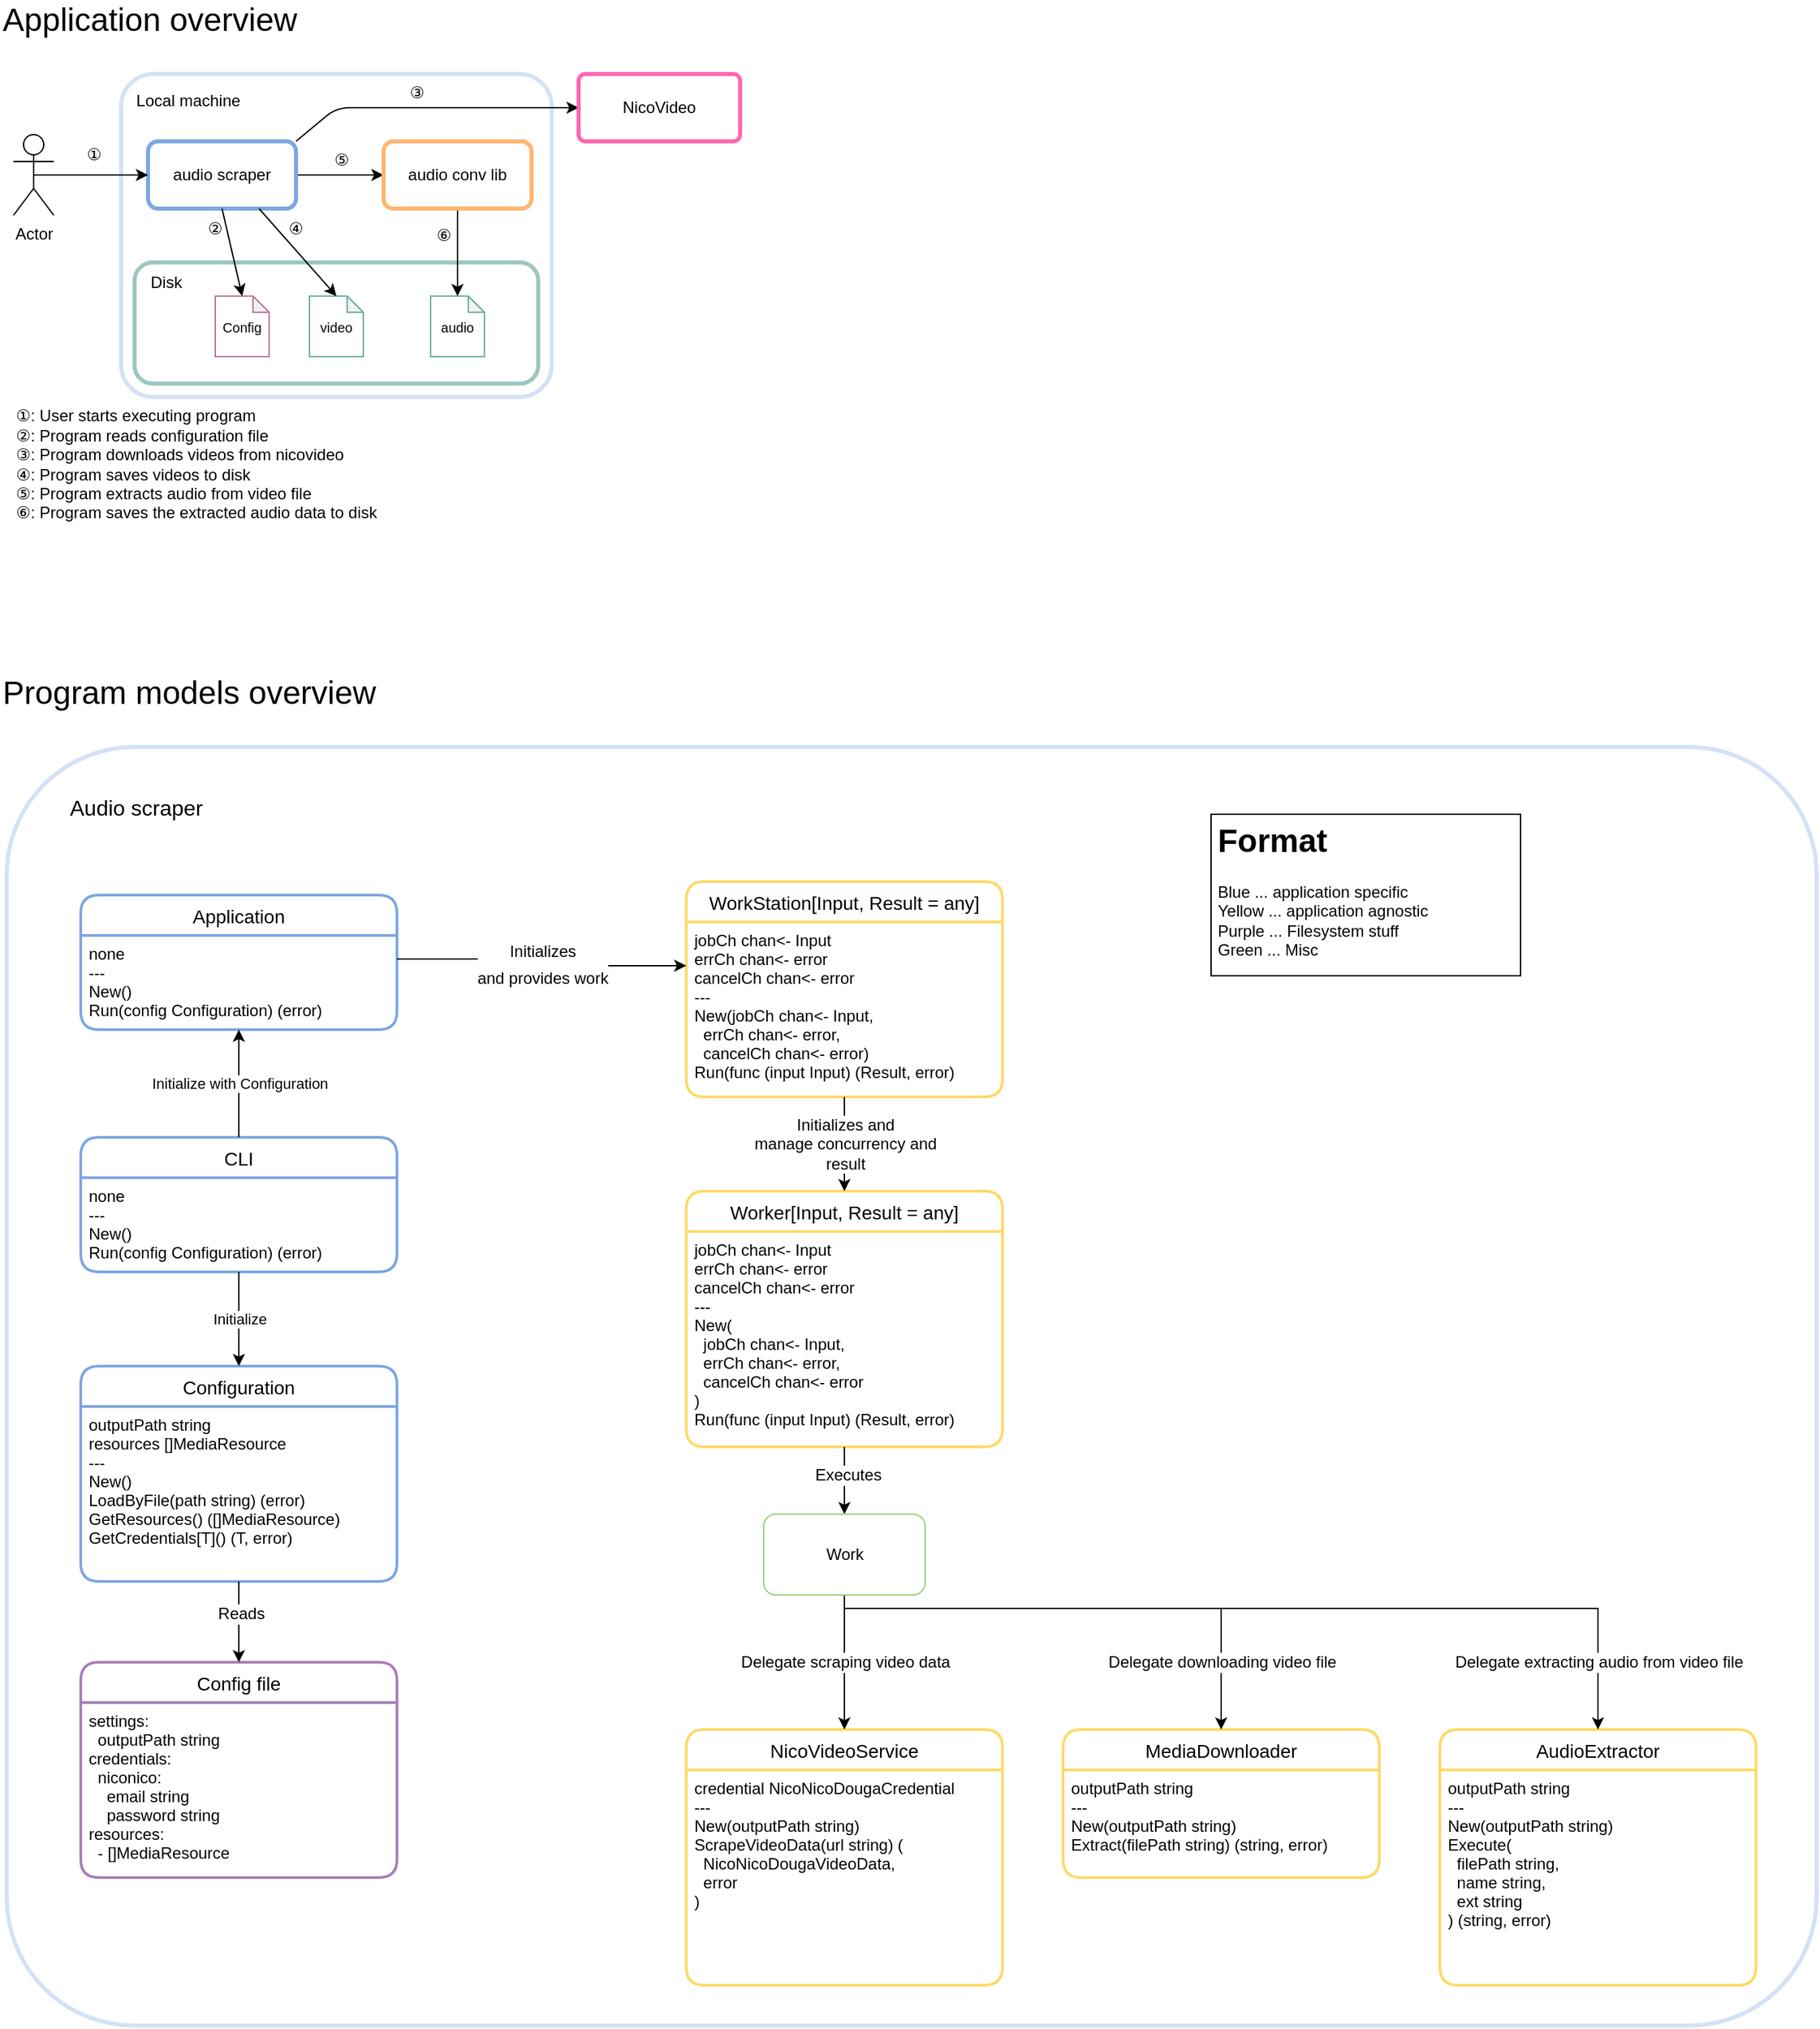 <mxfile version="15.7.0" type="device"><diagram id="R2lEEEUBdFMjLlhIrx00" name="Page-1"><mxGraphModel dx="1426" dy="739" grid="1" gridSize="10" guides="1" tooltips="1" connect="1" arrows="1" fold="1" page="1" pageScale="1" pageWidth="850" pageHeight="1100" math="0" shadow="0" extFonts="Permanent Marker^https://fonts.googleapis.com/css?family=Permanent+Marker"><root><mxCell id="0"/><mxCell id="1" parent="0"/><mxCell id="x89lHi3yCZCwqDI0kNVP-3" value="Actor" style="shape=umlActor;verticalLabelPosition=bottom;verticalAlign=top;html=1;outlineConnect=0;" parent="1" vertex="1"><mxGeometry x="50" y="185" width="30" height="60" as="geometry"/></mxCell><mxCell id="x89lHi3yCZCwqDI0kNVP-2" value="" style="rounded=1;arcSize=10;whiteSpace=wrap;html=1;align=center;strokeWidth=3;strokeColor=#D4E1F5;" parent="1" vertex="1"><mxGeometry x="130" y="140" width="320" height="240" as="geometry"/></mxCell><mxCell id="x89lHi3yCZCwqDI0kNVP-9" value="Local machine" style="text;html=1;strokeColor=none;fillColor=none;align=center;verticalAlign=middle;whiteSpace=wrap;rounded=0;" parent="1" vertex="1"><mxGeometry x="140" y="150" width="80" height="20" as="geometry"/></mxCell><mxCell id="x89lHi3yCZCwqDI0kNVP-10" value="" style="rounded=1;whiteSpace=wrap;html=1;strokeWidth=3;strokeColor=#9AC7BF;" parent="1" vertex="1"><mxGeometry x="140" y="280" width="300" height="90" as="geometry"/></mxCell><mxCell id="x89lHi3yCZCwqDI0kNVP-11" value="Disk" style="text;html=1;strokeColor=none;fillColor=none;align=left;verticalAlign=middle;whiteSpace=wrap;rounded=0;" parent="1" vertex="1"><mxGeometry x="150" y="285" width="50" height="20" as="geometry"/></mxCell><mxCell id="x89lHi3yCZCwqDI0kNVP-33" style="edgeStyle=orthogonalEdgeStyle;rounded=0;orthogonalLoop=1;jettySize=auto;html=1;exitX=1;exitY=0.5;exitDx=0;exitDy=0;entryX=0;entryY=0.5;entryDx=0;entryDy=0;" parent="1" source="x89lHi3yCZCwqDI0kNVP-12" target="x89lHi3yCZCwqDI0kNVP-32" edge="1"><mxGeometry relative="1" as="geometry"/></mxCell><mxCell id="x89lHi3yCZCwqDI0kNVP-12" value="audio scraper" style="rounded=1;whiteSpace=wrap;html=1;strokeWidth=3;strokeColor=#7EA6E0;" parent="1" vertex="1"><mxGeometry x="150" y="190" width="110" height="50" as="geometry"/></mxCell><mxCell id="x89lHi3yCZCwqDI0kNVP-21" value="&lt;font style=&quot;font-size: 10px&quot;&gt;Config&lt;/font&gt;" style="shape=note;whiteSpace=wrap;html=1;backgroundOutline=1;darkOpacity=0.05;strokeWidth=1;fillColor=none;gradientColor=none;size=12;strokeColor=#B5739D;" parent="1" vertex="1"><mxGeometry x="200" y="305" width="40" height="45" as="geometry"/></mxCell><mxCell id="x89lHi3yCZCwqDI0kNVP-23" value="" style="endArrow=classic;html=1;exitX=0.5;exitY=0.5;exitDx=0;exitDy=0;exitPerimeter=0;entryX=0;entryY=0.5;entryDx=0;entryDy=0;" parent="1" source="x89lHi3yCZCwqDI0kNVP-3" target="x89lHi3yCZCwqDI0kNVP-12" edge="1"><mxGeometry width="50" height="50" relative="1" as="geometry"><mxPoint x="360" y="360" as="sourcePoint"/><mxPoint x="410" y="310" as="targetPoint"/></mxGeometry></mxCell><mxCell id="x89lHi3yCZCwqDI0kNVP-26" value="" style="endArrow=classic;html=1;entryX=0.5;entryY=0;entryDx=0;entryDy=0;entryPerimeter=0;exitX=0.5;exitY=1;exitDx=0;exitDy=0;" parent="1" source="x89lHi3yCZCwqDI0kNVP-12" target="x89lHi3yCZCwqDI0kNVP-21" edge="1"><mxGeometry width="50" height="50" relative="1" as="geometry"><mxPoint x="390" y="380" as="sourcePoint"/><mxPoint x="440" y="330" as="targetPoint"/></mxGeometry></mxCell><mxCell id="x89lHi3yCZCwqDI0kNVP-27" value="" style="endArrow=classic;html=1;entryX=0;entryY=0.5;entryDx=0;entryDy=0;exitX=1;exitY=0;exitDx=0;exitDy=0;" parent="1" source="x89lHi3yCZCwqDI0kNVP-12" target="x89lHi3yCZCwqDI0kNVP-5" edge="1"><mxGeometry width="50" height="50" relative="1" as="geometry"><mxPoint x="390" y="380" as="sourcePoint"/><mxPoint x="440" y="330" as="targetPoint"/><Array as="points"><mxPoint x="290" y="165"/></Array></mxGeometry></mxCell><mxCell id="x89lHi3yCZCwqDI0kNVP-5" value="NicoVideo" style="rounded=1;arcSize=10;whiteSpace=wrap;html=1;align=center;strokeWidth=3;strokeColor=#FF66B3;" parent="1" vertex="1"><mxGeometry x="470" y="140" width="120" height="50" as="geometry"/></mxCell><mxCell id="x89lHi3yCZCwqDI0kNVP-29" value="&lt;font style=&quot;font-size: 10px&quot;&gt;video&lt;/font&gt;" style="shape=note;whiteSpace=wrap;html=1;backgroundOutline=1;darkOpacity=0.05;strokeWidth=1;fillColor=none;gradientColor=none;size=12;strokeColor=#67AB9F;" parent="1" vertex="1"><mxGeometry x="270" y="305" width="40" height="45" as="geometry"/></mxCell><mxCell id="x89lHi3yCZCwqDI0kNVP-30" value="" style="endArrow=classic;html=1;exitX=0.75;exitY=1;exitDx=0;exitDy=0;entryX=0.5;entryY=0;entryDx=0;entryDy=0;entryPerimeter=0;" parent="1" source="x89lHi3yCZCwqDI0kNVP-12" target="x89lHi3yCZCwqDI0kNVP-29" edge="1"><mxGeometry width="50" height="50" relative="1" as="geometry"><mxPoint x="400" y="350" as="sourcePoint"/><mxPoint x="450" y="300" as="targetPoint"/></mxGeometry></mxCell><mxCell id="x89lHi3yCZCwqDI0kNVP-31" value="&lt;font style=&quot;font-size: 10px&quot;&gt;audio&lt;/font&gt;" style="shape=note;whiteSpace=wrap;html=1;backgroundOutline=1;darkOpacity=0.05;strokeWidth=1;fillColor=none;gradientColor=none;size=12;strokeColor=#67AB9F;" parent="1" vertex="1"><mxGeometry x="360" y="305" width="40" height="45" as="geometry"/></mxCell><mxCell id="x89lHi3yCZCwqDI0kNVP-34" style="edgeStyle=orthogonalEdgeStyle;rounded=0;orthogonalLoop=1;jettySize=auto;html=1;exitX=0.5;exitY=1;exitDx=0;exitDy=0;entryX=0.5;entryY=0;entryDx=0;entryDy=0;entryPerimeter=0;" parent="1" source="x89lHi3yCZCwqDI0kNVP-32" target="x89lHi3yCZCwqDI0kNVP-31" edge="1"><mxGeometry relative="1" as="geometry"/></mxCell><mxCell id="x89lHi3yCZCwqDI0kNVP-32" value="audio conv lib" style="rounded=1;whiteSpace=wrap;html=1;strokeWidth=3;strokeColor=#FFB570;" parent="1" vertex="1"><mxGeometry x="325" y="190" width="110" height="50" as="geometry"/></mxCell><mxCell id="x89lHi3yCZCwqDI0kNVP-35" value="①" style="text;html=1;strokeColor=none;fillColor=none;align=center;verticalAlign=middle;whiteSpace=wrap;rounded=0;" parent="1" vertex="1"><mxGeometry x="100" y="190" width="20" height="20" as="geometry"/></mxCell><mxCell id="x89lHi3yCZCwqDI0kNVP-36" value="②" style="text;html=1;strokeColor=none;fillColor=none;align=center;verticalAlign=middle;whiteSpace=wrap;rounded=0;" parent="1" vertex="1"><mxGeometry x="190" y="245" width="20" height="20" as="geometry"/></mxCell><mxCell id="x89lHi3yCZCwqDI0kNVP-37" value="③" style="text;html=1;strokeColor=none;fillColor=none;align=center;verticalAlign=middle;whiteSpace=wrap;rounded=0;" parent="1" vertex="1"><mxGeometry x="340" y="144" width="20" height="20" as="geometry"/></mxCell><mxCell id="x89lHi3yCZCwqDI0kNVP-38" value="④" style="text;html=1;strokeColor=none;fillColor=none;align=center;verticalAlign=middle;whiteSpace=wrap;rounded=0;" parent="1" vertex="1"><mxGeometry x="250" y="245" width="20" height="20" as="geometry"/></mxCell><mxCell id="x89lHi3yCZCwqDI0kNVP-39" value="⑤" style="text;html=1;strokeColor=none;fillColor=none;align=center;verticalAlign=middle;whiteSpace=wrap;rounded=0;" parent="1" vertex="1"><mxGeometry x="284" y="194" width="20" height="20" as="geometry"/></mxCell><mxCell id="x89lHi3yCZCwqDI0kNVP-40" value="⑥" style="text;html=1;strokeColor=none;fillColor=none;align=center;verticalAlign=middle;whiteSpace=wrap;rounded=0;" parent="1" vertex="1"><mxGeometry x="360" y="250" width="20" height="20" as="geometry"/></mxCell><mxCell id="x89lHi3yCZCwqDI0kNVP-41" value="Application overview" style="text;html=1;strokeColor=none;fillColor=none;align=left;verticalAlign=middle;whiteSpace=wrap;rounded=0;fontSize=24;" parent="1" vertex="1"><mxGeometry x="40" y="90" width="230" height="20" as="geometry"/></mxCell><mxCell id="x89lHi3yCZCwqDI0kNVP-43" value="①: User starts executing program&lt;br&gt;②: Program reads configuration file&lt;br&gt;③: Program downloads videos from nicovideo&lt;br&gt;④: Program saves videos to disk&lt;br&gt;⑤: Program extracts audio from video file&lt;br&gt;⑥: Program saves the extracted audio data to disk" style="text;html=1;strokeColor=none;fillColor=none;align=left;verticalAlign=middle;whiteSpace=wrap;rounded=0;fontSize=12;" parent="1" vertex="1"><mxGeometry x="50" y="390" width="370" height="80" as="geometry"/></mxCell><mxCell id="hpQlUhlg8BPZ54sxjIZC-1" value="Program models overview" style="text;html=1;strokeColor=none;fillColor=none;align=left;verticalAlign=middle;rounded=0;fontSize=24;" parent="1" vertex="1"><mxGeometry x="40" y="590" width="300" height="20" as="geometry"/></mxCell><mxCell id="hpQlUhlg8BPZ54sxjIZC-2" value="" style="rounded=1;arcSize=10;whiteSpace=wrap;html=1;align=center;strokeWidth=3;strokeColor=#D4E1F5;" parent="1" vertex="1"><mxGeometry x="45" y="640" width="1345" height="950" as="geometry"/></mxCell><mxCell id="hpQlUhlg8BPZ54sxjIZC-3" value="&lt;font style=&quot;font-size: 16px&quot;&gt;Audio scraper&lt;/font&gt;" style="text;html=1;strokeColor=none;fillColor=none;align=left;verticalAlign=middle;rounded=0;" parent="1" vertex="1"><mxGeometry x="90" y="670" width="110" height="30" as="geometry"/></mxCell><mxCell id="hpQlUhlg8BPZ54sxjIZC-16" style="edgeStyle=orthogonalEdgeStyle;rounded=0;orthogonalLoop=1;jettySize=auto;html=1;exitX=1;exitY=0.5;exitDx=0;exitDy=0;" parent="1" edge="1"><mxGeometry relative="1" as="geometry"><Array as="points"><mxPoint x="385" y="760"/><mxPoint x="385" y="760"/></Array><mxPoint x="400" y="760" as="targetPoint"/></mxGeometry></mxCell><mxCell id="hpQlUhlg8BPZ54sxjIZC-30" style="edgeStyle=orthogonalEdgeStyle;rounded=0;orthogonalLoop=1;jettySize=auto;html=1;exitX=1;exitY=0.5;exitDx=0;exitDy=0;entryX=0;entryY=0.5;entryDx=0;entryDy=0;endArrow=ERmany;endFill=0;" parent="1" edge="1"><mxGeometry relative="1" as="geometry"><mxPoint x="560" y="760" as="targetPoint"/></mxGeometry></mxCell><mxCell id="hpQlUhlg8BPZ54sxjIZC-31" style="edgeStyle=orthogonalEdgeStyle;rounded=0;orthogonalLoop=1;jettySize=auto;html=1;exitX=0.25;exitY=1;exitDx=0;exitDy=0;entryX=0.75;entryY=0;entryDx=0;entryDy=0;endArrow=classic;endFill=1;" parent="1" edge="1"><mxGeometry relative="1" as="geometry"><Array as="points"><mxPoint x="590" y="800"/><mxPoint x="580" y="800"/></Array><mxPoint x="580" y="820" as="targetPoint"/></mxGeometry></mxCell><mxCell id="VvpjeEXXerQei1ek4trD-18" value="Application" style="swimlane;childLayout=stackLayout;horizontal=1;startSize=30;horizontalStack=0;rounded=1;fontSize=14;fontStyle=0;strokeWidth=2;resizeParent=0;resizeLast=1;shadow=0;dashed=0;align=center;fontColor=#000000;strokeColor=#7EA6E0;" parent="1" vertex="1"><mxGeometry x="100" y="750" width="235" height="100" as="geometry"/></mxCell><mxCell id="VvpjeEXXerQei1ek4trD-19" value="none&#10;---&#10;New()&#10;Run(config Configuration) (error)" style="align=left;strokeColor=none;fillColor=none;spacingLeft=4;fontSize=12;verticalAlign=top;resizable=0;rotatable=0;part=1;" parent="VvpjeEXXerQei1ek4trD-18" vertex="1"><mxGeometry y="30" width="235" height="70" as="geometry"/></mxCell><mxCell id="VvpjeEXXerQei1ek4trD-25" value="&lt;h1&gt;&lt;span&gt;Format&lt;/span&gt;&lt;/h1&gt;&lt;div&gt;Blue ... application specific&lt;/div&gt;&lt;div&gt;Yellow ... application agnostic&lt;/div&gt;&lt;div&gt;Purple ... Filesystem stuff&lt;/div&gt;&lt;div&gt;Green ... Misc&lt;/div&gt;" style="text;html=1;strokeColor=default;fillColor=none;spacing=5;spacingTop=-20;whiteSpace=wrap;overflow=hidden;rounded=0;fontColor=#000000;align=left;" parent="1" vertex="1"><mxGeometry x="940" y="690" width="230" height="120" as="geometry"/></mxCell><mxCell id="VvpjeEXXerQei1ek4trD-26" value="Configuration" style="swimlane;childLayout=stackLayout;horizontal=1;startSize=30;horizontalStack=0;rounded=1;fontSize=14;fontStyle=0;strokeWidth=2;resizeParent=0;resizeLast=1;shadow=0;dashed=0;align=center;fontColor=#000000;strokeColor=#7EA6E0;" parent="1" vertex="1"><mxGeometry x="100" y="1100" width="235" height="160" as="geometry"/></mxCell><mxCell id="VvpjeEXXerQei1ek4trD-27" value="outputPath string&#10;resources []MediaResource&#10;---&#10;New()&#10;LoadByFile(path string) (error)&#10;GetResources() ([]MediaResource)&#10;GetCredentials[T]() (T, error)" style="align=left;strokeColor=none;fillColor=none;spacingLeft=4;fontSize=12;verticalAlign=top;resizable=0;rotatable=0;part=1;" parent="VvpjeEXXerQei1ek4trD-26" vertex="1"><mxGeometry y="30" width="235" height="130" as="geometry"/></mxCell><mxCell id="VvpjeEXXerQei1ek4trD-28" value="CLI" style="swimlane;childLayout=stackLayout;horizontal=1;startSize=30;horizontalStack=0;rounded=1;fontSize=14;fontStyle=0;strokeWidth=2;resizeParent=0;resizeLast=1;shadow=0;dashed=0;align=center;fontColor=#000000;strokeColor=#7EA6E0;" parent="1" vertex="1"><mxGeometry x="100" y="930" width="235" height="100" as="geometry"/></mxCell><mxCell id="VvpjeEXXerQei1ek4trD-29" value="none&#10;---&#10;New()&#10;Run(config Configuration) (error)" style="align=left;strokeColor=none;fillColor=none;spacingLeft=4;fontSize=12;verticalAlign=top;resizable=0;rotatable=0;part=1;" parent="VvpjeEXXerQei1ek4trD-28" vertex="1"><mxGeometry y="30" width="235" height="70" as="geometry"/></mxCell><mxCell id="VvpjeEXXerQei1ek4trD-31" value="Initialize" style="edgeStyle=orthogonalEdgeStyle;rounded=0;orthogonalLoop=1;jettySize=auto;html=1;exitX=0.5;exitY=1;exitDx=0;exitDy=0;entryX=0.5;entryY=0;entryDx=0;entryDy=0;fontColor=#000000;" parent="1" source="VvpjeEXXerQei1ek4trD-29" target="VvpjeEXXerQei1ek4trD-26" edge="1"><mxGeometry relative="1" as="geometry"/></mxCell><mxCell id="VvpjeEXXerQei1ek4trD-33" value="Initialize with Configuration" style="edgeStyle=orthogonalEdgeStyle;rounded=0;orthogonalLoop=1;jettySize=auto;html=1;exitX=0.5;exitY=0;exitDx=0;exitDy=0;fontColor=#000000;entryX=0.5;entryY=1;entryDx=0;entryDy=0;" parent="1" source="VvpjeEXXerQei1ek4trD-28" target="VvpjeEXXerQei1ek4trD-19" edge="1"><mxGeometry relative="1" as="geometry"/></mxCell><mxCell id="VvpjeEXXerQei1ek4trD-36" value="Worker[Input, Result = any]" style="swimlane;childLayout=stackLayout;horizontal=1;startSize=30;horizontalStack=0;rounded=1;fontSize=14;fontStyle=0;strokeWidth=2;resizeParent=0;resizeLast=1;shadow=0;dashed=0;align=center;fontColor=#000000;strokeColor=#FFD966;" parent="1" vertex="1"><mxGeometry x="550" y="970" width="235" height="190" as="geometry"/></mxCell><mxCell id="VvpjeEXXerQei1ek4trD-37" value="jobCh chan&lt;- Input&#10;errCh chan&lt;- error&#10;cancelCh chan&lt;- error&#10;---&#10;New(&#10;  jobCh chan&lt;- Input,&#10;  errCh chan&lt;- error,&#10;  cancelCh chan&lt;- error&#10;)&#10;Run(func (input Input) (Result, error)" style="align=left;strokeColor=none;fillColor=none;spacingLeft=4;fontSize=12;verticalAlign=top;resizable=0;rotatable=0;part=1;" parent="VvpjeEXXerQei1ek4trD-36" vertex="1"><mxGeometry y="30" width="235" height="160" as="geometry"/></mxCell><mxCell id="VvpjeEXXerQei1ek4trD-38" value="WorkStation[Input, Result = any]" style="swimlane;childLayout=stackLayout;horizontal=1;startSize=30;horizontalStack=0;rounded=1;fontSize=14;fontStyle=0;strokeWidth=2;resizeParent=0;resizeLast=1;shadow=0;dashed=0;align=center;fontColor=#000000;strokeColor=#FFD966;" parent="1" vertex="1"><mxGeometry x="550" y="740" width="235" height="160" as="geometry"/></mxCell><mxCell id="VvpjeEXXerQei1ek4trD-39" value="jobCh chan&lt;- Input&#10;errCh chan&lt;- error&#10;cancelCh chan&lt;- error&#10;---&#10;New(jobCh chan&lt;- Input,&#10;  errCh chan&lt;- error,&#10;  cancelCh chan&lt;- error)&#10;Run(func (input Input) (Result, error)" style="align=left;strokeColor=none;fillColor=none;spacingLeft=4;fontSize=12;verticalAlign=top;resizable=0;rotatable=0;part=1;" parent="VvpjeEXXerQei1ek4trD-38" vertex="1"><mxGeometry y="30" width="235" height="130" as="geometry"/></mxCell><mxCell id="VvpjeEXXerQei1ek4trD-40" value="&lt;font style=&quot;font-size: 12px&quot;&gt;Initializes&lt;br&gt;and provides work&lt;br&gt;&lt;/font&gt;" style="edgeStyle=orthogonalEdgeStyle;rounded=0;orthogonalLoop=1;jettySize=auto;html=1;exitX=1;exitY=0.25;exitDx=0;exitDy=0;entryX=0;entryY=0.25;entryDx=0;entryDy=0;fontSize=16;fontColor=#000000;" parent="1" source="VvpjeEXXerQei1ek4trD-19" target="VvpjeEXXerQei1ek4trD-39" edge="1"><mxGeometry relative="1" as="geometry"/></mxCell><mxCell id="VvpjeEXXerQei1ek4trD-41" value="Initializes and&lt;br&gt;manage concurrency and&lt;br&gt;result" style="edgeStyle=orthogonalEdgeStyle;rounded=0;orthogonalLoop=1;jettySize=auto;html=1;exitX=0.5;exitY=1;exitDx=0;exitDy=0;entryX=0.5;entryY=0;entryDx=0;entryDy=0;fontSize=12;fontColor=#000000;" parent="1" source="VvpjeEXXerQei1ek4trD-39" target="VvpjeEXXerQei1ek4trD-36" edge="1"><mxGeometry relative="1" as="geometry"/></mxCell><mxCell id="VvpjeEXXerQei1ek4trD-43" style="edgeStyle=orthogonalEdgeStyle;rounded=0;orthogonalLoop=1;jettySize=auto;html=1;exitX=0.5;exitY=1;exitDx=0;exitDy=0;entryX=0.5;entryY=0;entryDx=0;entryDy=0;fontSize=12;fontColor=#000000;" parent="1" source="VvpjeEXXerQei1ek4trD-37" target="VvpjeEXXerQei1ek4trD-57" edge="1"><mxGeometry relative="1" as="geometry"><mxPoint x="841.25" y="1210" as="targetPoint"/></mxGeometry></mxCell><mxCell id="VvpjeEXXerQei1ek4trD-44" value="Executes" style="edgeLabel;html=1;align=center;verticalAlign=middle;resizable=0;points=[];fontSize=12;fontColor=#000000;" parent="VvpjeEXXerQei1ek4trD-43" vertex="1" connectable="0"><mxGeometry x="-0.171" y="2" relative="1" as="geometry"><mxPoint as="offset"/></mxGeometry></mxCell><mxCell id="VvpjeEXXerQei1ek4trD-46" value="AudioExtractor" style="swimlane;childLayout=stackLayout;horizontal=1;startSize=30;horizontalStack=0;rounded=1;fontSize=14;fontStyle=0;strokeWidth=2;resizeParent=0;resizeLast=1;shadow=0;dashed=0;align=center;fontColor=#000000;strokeColor=#FFD966;" parent="1" vertex="1"><mxGeometry x="1110" y="1370" width="235" height="190" as="geometry"/></mxCell><mxCell id="VvpjeEXXerQei1ek4trD-47" value="outputPath string&#10;---&#10;New(outputPath string)&#10;Execute(&#10;  filePath string,&#10;  name string,&#10;  ext string&#10;) (string, error)" style="align=left;strokeColor=none;fillColor=none;spacingLeft=4;fontSize=12;verticalAlign=top;resizable=0;rotatable=0;part=1;" parent="VvpjeEXXerQei1ek4trD-46" vertex="1"><mxGeometry y="30" width="235" height="160" as="geometry"/></mxCell><mxCell id="VvpjeEXXerQei1ek4trD-51" value="MediaDownloader" style="swimlane;childLayout=stackLayout;horizontal=1;startSize=30;horizontalStack=0;rounded=1;fontSize=14;fontStyle=0;strokeWidth=2;resizeParent=0;resizeLast=1;shadow=0;dashed=0;align=center;fontColor=#000000;strokeColor=#FFD966;" parent="1" vertex="1"><mxGeometry x="830" y="1370" width="235" height="110" as="geometry"/></mxCell><mxCell id="VvpjeEXXerQei1ek4trD-52" value="outputPath string&#10;---&#10;New(outputPath string)&#10;Extract(filePath string) (string, error)" style="align=left;strokeColor=none;fillColor=none;spacingLeft=4;fontSize=12;verticalAlign=top;resizable=0;rotatable=0;part=1;" parent="VvpjeEXXerQei1ek4trD-51" vertex="1"><mxGeometry y="30" width="235" height="80" as="geometry"/></mxCell><mxCell id="VvpjeEXXerQei1ek4trD-53" value="NicoVideoService" style="swimlane;childLayout=stackLayout;horizontal=1;startSize=30;horizontalStack=0;rounded=1;fontSize=14;fontStyle=0;strokeWidth=2;resizeParent=0;resizeLast=1;shadow=0;dashed=0;align=center;fontColor=#000000;strokeColor=#FFD966;" parent="1" vertex="1"><mxGeometry x="550" y="1370" width="235" height="190" as="geometry"/></mxCell><mxCell id="VvpjeEXXerQei1ek4trD-54" value="credential NicoNicoDougaCredential&#10;---&#10;New(outputPath string)&#10;ScrapeVideoData(url string) (&#10;  NicoNicoDougaVideoData,&#10;  error&#10;)" style="align=left;strokeColor=none;fillColor=none;spacingLeft=4;fontSize=12;verticalAlign=top;resizable=0;rotatable=0;part=1;" parent="VvpjeEXXerQei1ek4trD-53" vertex="1"><mxGeometry y="30" width="235" height="160" as="geometry"/></mxCell><mxCell id="VvpjeEXXerQei1ek4trD-55" value="Config file" style="swimlane;childLayout=stackLayout;horizontal=1;startSize=30;horizontalStack=0;rounded=1;fontSize=14;fontStyle=0;strokeWidth=2;resizeParent=0;resizeLast=1;shadow=0;dashed=0;align=center;fontColor=#000000;strokeColor=#A680B8;" parent="1" vertex="1"><mxGeometry x="100" y="1320" width="235" height="160" as="geometry"/></mxCell><mxCell id="VvpjeEXXerQei1ek4trD-56" value="settings:&#10;  outputPath string&#10;credentials:&#10;  niconico:&#10;    email string&#10;    password string&#10;resources:&#10;  - []MediaResource" style="align=left;strokeColor=none;fillColor=none;spacingLeft=4;fontSize=12;verticalAlign=top;resizable=0;rotatable=0;part=1;" parent="VvpjeEXXerQei1ek4trD-55" vertex="1"><mxGeometry y="30" width="235" height="130" as="geometry"/></mxCell><mxCell id="VvpjeEXXerQei1ek4trD-61" value="Delegate extracting audio from video file" style="edgeStyle=orthogonalEdgeStyle;rounded=0;orthogonalLoop=1;jettySize=auto;html=1;exitX=0.5;exitY=1;exitDx=0;exitDy=0;entryX=0.5;entryY=0;entryDx=0;entryDy=0;fontSize=12;fontColor=#000000;" parent="1" source="VvpjeEXXerQei1ek4trD-57" target="VvpjeEXXerQei1ek4trD-46" edge="1"><mxGeometry x="0.849" relative="1" as="geometry"><Array as="points"><mxPoint x="668" y="1280"/><mxPoint x="1228" y="1280"/></Array><mxPoint as="offset"/></mxGeometry></mxCell><mxCell id="VvpjeEXXerQei1ek4trD-62" value="Delegate scraping video data" style="edgeStyle=orthogonalEdgeStyle;rounded=0;orthogonalLoop=1;jettySize=auto;html=1;exitX=0.5;exitY=1;exitDx=0;exitDy=0;entryX=0.5;entryY=0;entryDx=0;entryDy=0;fontSize=12;fontColor=#000000;" parent="1" source="VvpjeEXXerQei1ek4trD-57" target="VvpjeEXXerQei1ek4trD-53" edge="1"><mxGeometry relative="1" as="geometry"/></mxCell><mxCell id="VvpjeEXXerQei1ek4trD-65" value="Delegate downloading video file" style="edgeStyle=orthogonalEdgeStyle;rounded=0;orthogonalLoop=1;jettySize=auto;html=1;exitX=0.5;exitY=1;exitDx=0;exitDy=0;entryX=0.5;entryY=0;entryDx=0;entryDy=0;fontSize=12;fontColor=#000000;" parent="1" source="VvpjeEXXerQei1ek4trD-57" target="VvpjeEXXerQei1ek4trD-51" edge="1"><mxGeometry x="0.737" relative="1" as="geometry"><Array as="points"><mxPoint x="668" y="1280"/><mxPoint x="948" y="1280"/></Array><mxPoint as="offset"/></mxGeometry></mxCell><mxCell id="VvpjeEXXerQei1ek4trD-57" value="Work" style="rounded=1;whiteSpace=wrap;html=1;fontSize=12;fontColor=#000000;strokeColor=#97D077;align=center;" parent="1" vertex="1"><mxGeometry x="607.5" y="1210" width="120" height="60" as="geometry"/></mxCell><mxCell id="VvpjeEXXerQei1ek4trD-58" style="edgeStyle=orthogonalEdgeStyle;rounded=0;orthogonalLoop=1;jettySize=auto;html=1;exitX=0.5;exitY=1;exitDx=0;exitDy=0;entryX=0.5;entryY=0;entryDx=0;entryDy=0;fontSize=12;fontColor=#000000;" parent="1" source="VvpjeEXXerQei1ek4trD-27" target="VvpjeEXXerQei1ek4trD-55" edge="1"><mxGeometry relative="1" as="geometry"/></mxCell><mxCell id="VvpjeEXXerQei1ek4trD-59" value="Reads" style="edgeLabel;html=1;align=center;verticalAlign=middle;resizable=0;points=[];fontSize=12;fontColor=#000000;" parent="VvpjeEXXerQei1ek4trD-58" vertex="1" connectable="0"><mxGeometry x="-0.2" y="1" relative="1" as="geometry"><mxPoint as="offset"/></mxGeometry></mxCell></root></mxGraphModel></diagram></mxfile>